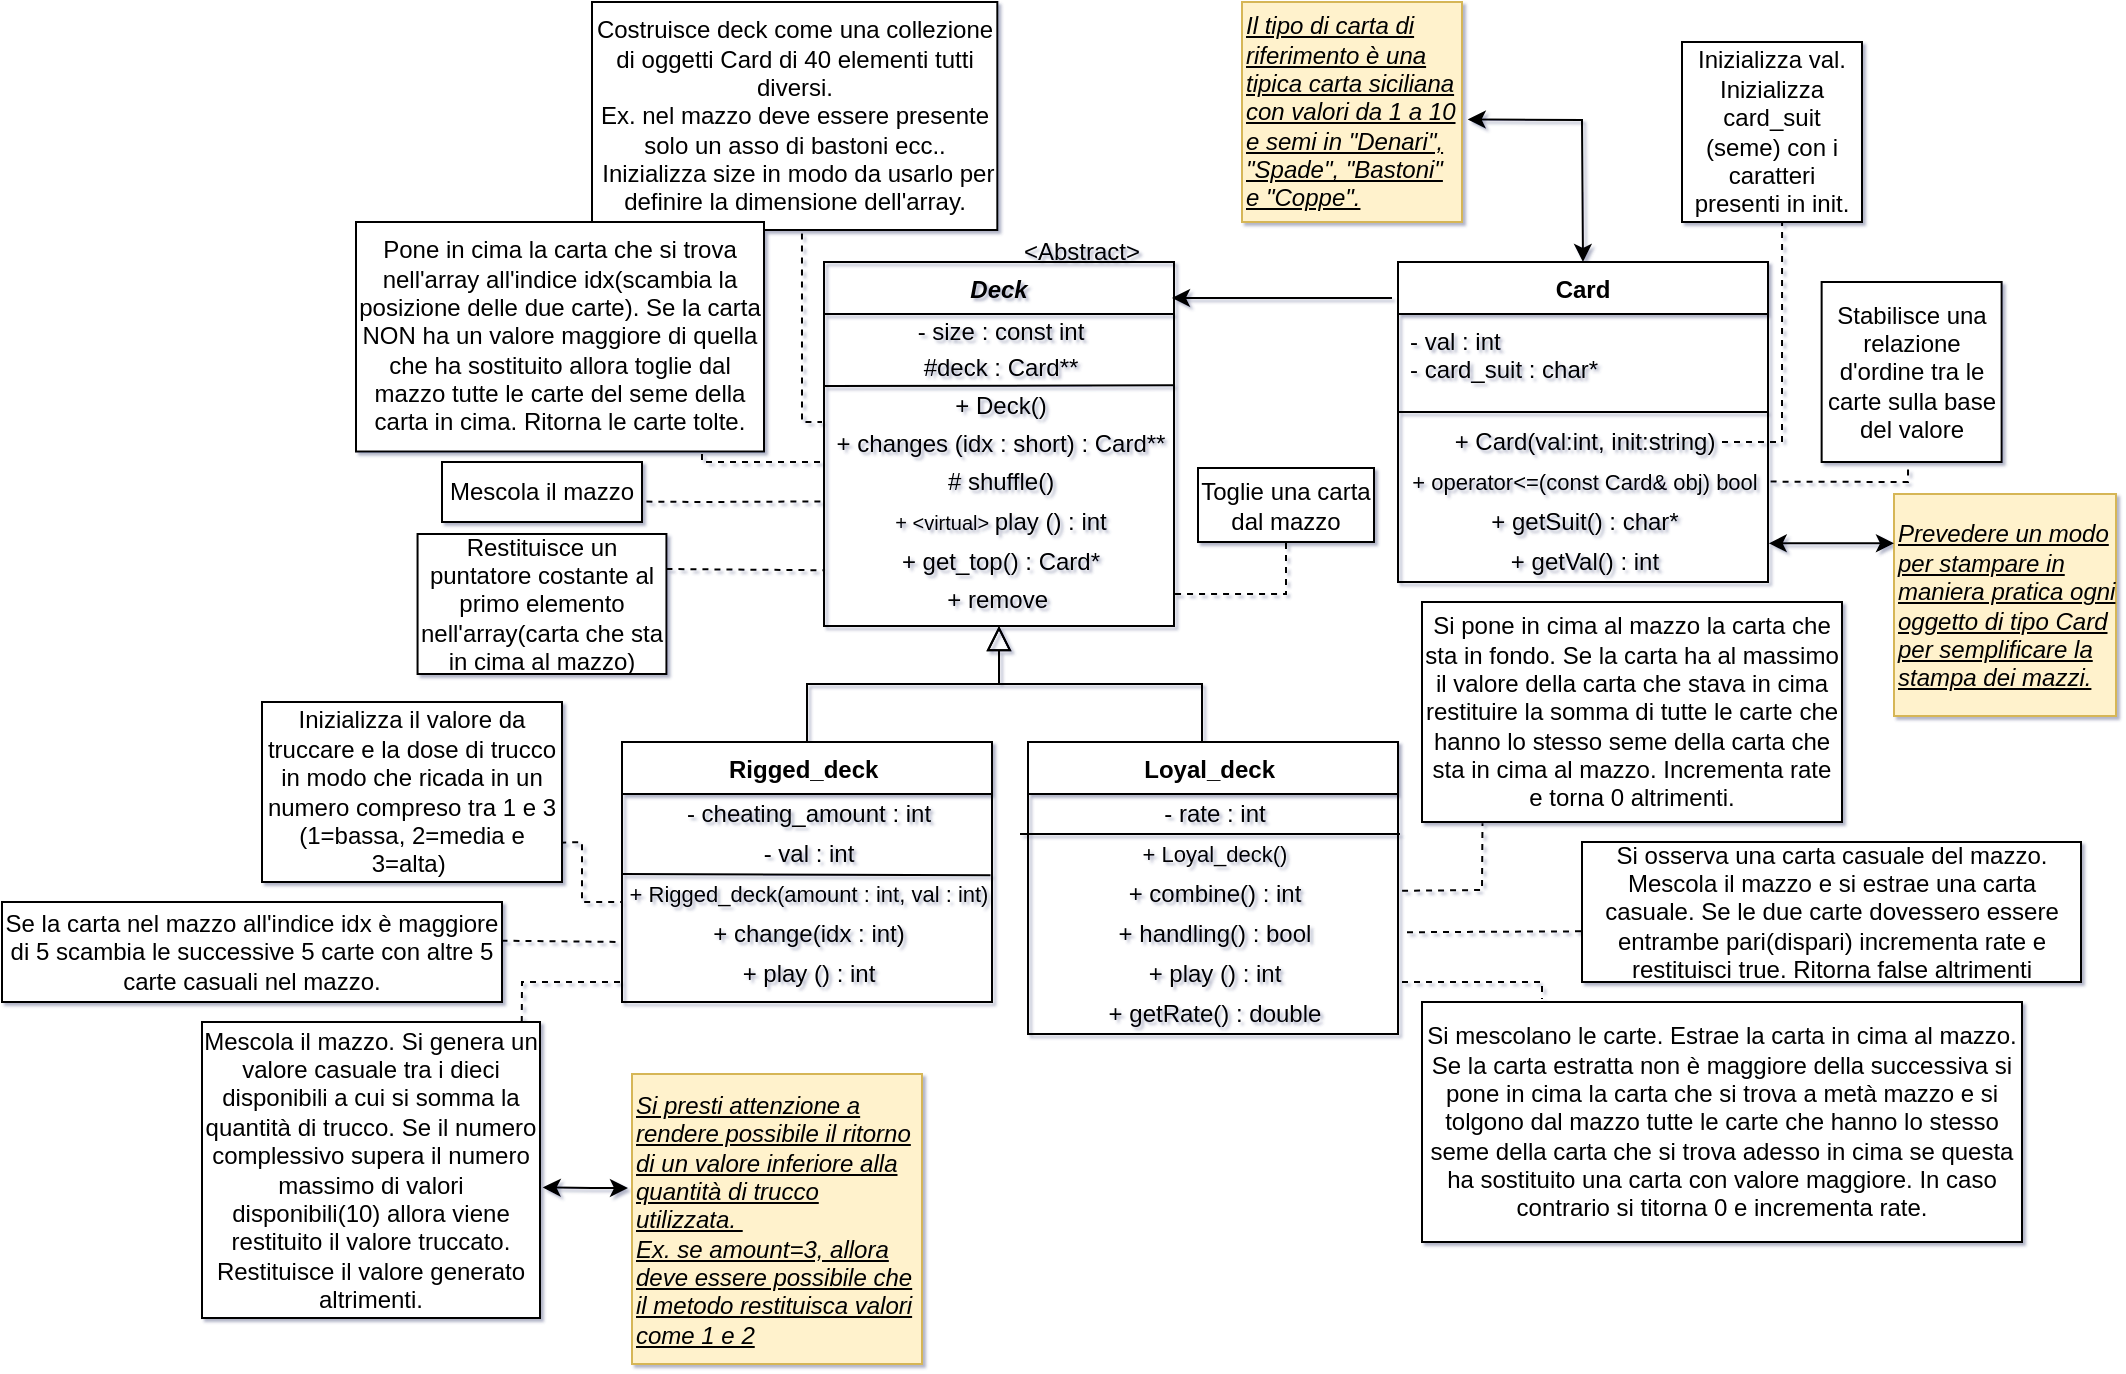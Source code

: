 <mxfile version="19.0.3" type="device"><diagram id="C5RBs43oDa-KdzZeNtuy" name="Page-1"><mxGraphModel dx="441" dy="1844" grid="0" gridSize="10" guides="1" tooltips="1" connect="1" arrows="1" fold="1" page="0" pageScale="1" pageWidth="1169" pageHeight="1654" background="none" math="0" shadow="1"><root><mxCell id="WIyWlLk6GJQsqaUBKTNV-0"/><mxCell id="WIyWlLk6GJQsqaUBKTNV-1" parent="WIyWlLk6GJQsqaUBKTNV-0"/><mxCell id="zkfFHV4jXpPFQw0GAbJ--0" value="Deck" style="swimlane;fontStyle=3;align=center;verticalAlign=top;childLayout=stackLayout;horizontal=1;startSize=26;horizontalStack=0;resizeParent=1;resizeLast=0;collapsible=1;marginBottom=0;rounded=0;shadow=0;strokeWidth=1;fillColor=none;" parent="WIyWlLk6GJQsqaUBKTNV-1" vertex="1"><mxGeometry x="476" y="-1460" width="175" height="182" as="geometry"><mxRectangle x="230" y="140" width="160" height="26" as="alternateBounds"/></mxGeometry></mxCell><mxCell id="eyawWgIpJ3xUC5jhZNnF-2" value="- size : const int" style="text;html=1;align=center;verticalAlign=middle;resizable=0;points=[];autosize=1;fillColor=none;rounded=0;" parent="zkfFHV4jXpPFQw0GAbJ--0" vertex="1"><mxGeometry y="26" width="175" height="18" as="geometry"/></mxCell><mxCell id="eyawWgIpJ3xUC5jhZNnF-6" value="#deck : Card**" style="text;html=1;align=center;verticalAlign=middle;resizable=0;points=[];autosize=1;fillColor=none;rounded=0;" parent="zkfFHV4jXpPFQw0GAbJ--0" vertex="1"><mxGeometry y="44" width="175" height="18" as="geometry"/></mxCell><mxCell id="PMT_DuQLZ0vraXcpzwZn-3" value="" style="endArrow=none;html=1;rounded=0;" parent="zkfFHV4jXpPFQw0GAbJ--0" edge="1"><mxGeometry width="50" height="50" relative="1" as="geometry"><mxPoint y="62" as="sourcePoint"/><mxPoint x="175" y="61.67" as="targetPoint"/></mxGeometry></mxCell><mxCell id="3FrZ2PRNK94XWwC5RIwO-0" value="+ Deck()" style="text;html=1;align=center;verticalAlign=middle;resizable=0;points=[];autosize=1;fillColor=none;rounded=0;" parent="zkfFHV4jXpPFQw0GAbJ--0" vertex="1"><mxGeometry y="62" width="175" height="20" as="geometry"/></mxCell><mxCell id="3FrZ2PRNK94XWwC5RIwO-16" value="+ changes (idx : short) : Card**" style="text;html=1;align=center;verticalAlign=middle;resizable=0;points=[];autosize=1;fillColor=none;rounded=0;" parent="zkfFHV4jXpPFQw0GAbJ--0" vertex="1"><mxGeometry y="82" width="175" height="18" as="geometry"/></mxCell><mxCell id="3FrZ2PRNK94XWwC5RIwO-8" value="# shuffle()" style="text;html=1;align=center;verticalAlign=middle;resizable=0;points=[];autosize=1;fillColor=none;rounded=0;" parent="zkfFHV4jXpPFQw0GAbJ--0" vertex="1"><mxGeometry y="100" width="175" height="20" as="geometry"/></mxCell><mxCell id="3FrZ2PRNK94XWwC5RIwO-10" value="&lt;font style=&quot;font-size: 10px;&quot;&gt;+ &amp;lt;virtual&amp;gt;&amp;nbsp;&lt;/font&gt;play () : int" style="text;html=1;align=center;verticalAlign=middle;resizable=0;points=[];autosize=1;fillColor=none;rounded=0;" parent="zkfFHV4jXpPFQw0GAbJ--0" vertex="1"><mxGeometry y="120" width="175" height="20" as="geometry"/></mxCell><mxCell id="3FrZ2PRNK94XWwC5RIwO-9" value="+ get_top() : Card*" style="text;html=1;align=center;verticalAlign=middle;resizable=0;points=[];autosize=1;fillColor=none;rounded=0;" parent="zkfFHV4jXpPFQw0GAbJ--0" vertex="1"><mxGeometry y="140" width="175" height="20" as="geometry"/></mxCell><mxCell id="MIJabQ9pSOo4VbCeQqy8-0" value="+ remove&amp;nbsp;" style="text;html=1;align=center;verticalAlign=middle;resizable=0;points=[];autosize=1;fillColor=none;rounded=0;" vertex="1" parent="zkfFHV4jXpPFQw0GAbJ--0"><mxGeometry y="160" width="175" height="18" as="geometry"/></mxCell><mxCell id="zkfFHV4jXpPFQw0GAbJ--6" value="Rigged_deck " style="swimlane;fontStyle=1;align=center;verticalAlign=top;childLayout=stackLayout;horizontal=1;startSize=26;horizontalStack=0;resizeParent=1;resizeLast=0;collapsible=1;marginBottom=0;rounded=0;shadow=0;strokeWidth=1;" parent="WIyWlLk6GJQsqaUBKTNV-1" vertex="1"><mxGeometry x="375" y="-1220" width="185" height="130" as="geometry"><mxRectangle x="130" y="380" width="160" height="26" as="alternateBounds"/></mxGeometry></mxCell><mxCell id="3FrZ2PRNK94XWwC5RIwO-22" value="- cheating_amount : int" style="text;html=1;align=center;verticalAlign=middle;resizable=0;points=[];autosize=1;strokeColor=none;fillColor=none;rounded=0;" parent="zkfFHV4jXpPFQw0GAbJ--6" vertex="1"><mxGeometry y="26" width="185" height="20" as="geometry"/></mxCell><mxCell id="3FrZ2PRNK94XWwC5RIwO-27" value="- val : int" style="text;html=1;align=center;verticalAlign=middle;resizable=0;points=[];autosize=1;strokeColor=none;fillColor=none;rounded=0;" parent="zkfFHV4jXpPFQw0GAbJ--6" vertex="1"><mxGeometry y="46" width="185" height="20" as="geometry"/></mxCell><mxCell id="IEKVEcuxTe4-gx0fKQA5-18" value="" style="endArrow=none;html=1;rounded=0;fontSize=12;entryX=0.996;entryY=0.033;entryDx=0;entryDy=0;entryPerimeter=0;" parent="zkfFHV4jXpPFQw0GAbJ--6" target="3FrZ2PRNK94XWwC5RIwO-26" edge="1"><mxGeometry width="50" height="50" relative="1" as="geometry"><mxPoint y="66" as="sourcePoint"/><mxPoint x="180" y="66" as="targetPoint"/></mxGeometry></mxCell><mxCell id="3FrZ2PRNK94XWwC5RIwO-26" value="&lt;font style=&quot;font-size: 11px;&quot;&gt;+ Rigged_deck(amount : int, val : int)&lt;/font&gt;" style="text;html=1;align=center;verticalAlign=middle;resizable=0;points=[];autosize=1;strokeColor=none;fillColor=none;rounded=0;" parent="zkfFHV4jXpPFQw0GAbJ--6" vertex="1"><mxGeometry y="66" width="185" height="20" as="geometry"/></mxCell><mxCell id="3FrZ2PRNK94XWwC5RIwO-37" value="+ change(idx : int)" style="text;html=1;align=center;verticalAlign=middle;resizable=0;points=[];autosize=1;strokeColor=none;fillColor=none;rounded=0;" parent="zkfFHV4jXpPFQw0GAbJ--6" vertex="1"><mxGeometry y="86" width="185" height="20" as="geometry"/></mxCell><mxCell id="3FrZ2PRNK94XWwC5RIwO-38" value="+ play () : int" style="text;html=1;align=center;verticalAlign=middle;resizable=0;points=[];autosize=1;strokeColor=none;fillColor=none;rounded=0;" parent="zkfFHV4jXpPFQw0GAbJ--6" vertex="1"><mxGeometry y="106" width="185" height="20" as="geometry"/></mxCell><mxCell id="zkfFHV4jXpPFQw0GAbJ--12" value="" style="endArrow=block;endSize=10;endFill=0;shadow=0;strokeWidth=1;rounded=0;edgeStyle=elbowEdgeStyle;elbow=vertical;" parent="WIyWlLk6GJQsqaUBKTNV-1" source="zkfFHV4jXpPFQw0GAbJ--6" target="zkfFHV4jXpPFQw0GAbJ--0" edge="1"><mxGeometry width="160" relative="1" as="geometry"><mxPoint x="455" y="-1377" as="sourcePoint"/><mxPoint x="455" y="-1377" as="targetPoint"/></mxGeometry></mxCell><mxCell id="IEKVEcuxTe4-gx0fKQA5-7" style="edgeStyle=orthogonalEdgeStyle;rounded=0;orthogonalLoop=1;jettySize=auto;html=1;exitX=1;exitY=1;exitDx=0;exitDy=0;fontSize=12;" parent="WIyWlLk6GJQsqaUBKTNV-1" edge="1"><mxGeometry relative="1" as="geometry"><mxPoint x="745.048" y="-1099.857" as="targetPoint"/><mxPoint x="745" y="-1100" as="sourcePoint"/></mxGeometry></mxCell><mxCell id="zkfFHV4jXpPFQw0GAbJ--16" value="" style="endArrow=block;endSize=10;endFill=0;shadow=0;strokeWidth=1;rounded=0;edgeStyle=elbowEdgeStyle;elbow=vertical;" parent="WIyWlLk6GJQsqaUBKTNV-1" target="zkfFHV4jXpPFQw0GAbJ--0" edge="1"><mxGeometry width="160" relative="1" as="geometry"><mxPoint x="665" y="-1220" as="sourcePoint"/><mxPoint x="565" y="-1309" as="targetPoint"/></mxGeometry></mxCell><mxCell id="zkfFHV4jXpPFQw0GAbJ--17" value="Card" style="swimlane;fontStyle=1;align=center;verticalAlign=top;childLayout=stackLayout;horizontal=1;startSize=26;horizontalStack=0;resizeParent=1;resizeLast=0;collapsible=1;marginBottom=0;rounded=0;shadow=0;strokeWidth=1;" parent="WIyWlLk6GJQsqaUBKTNV-1" vertex="1"><mxGeometry x="763" y="-1460" width="185" height="160" as="geometry"><mxRectangle x="550" y="140" width="160" height="26" as="alternateBounds"/></mxGeometry></mxCell><mxCell id="zkfFHV4jXpPFQw0GAbJ--18" value="- val : int&#10;- card_suit : char*" style="text;align=left;verticalAlign=top;spacingLeft=4;spacingRight=4;overflow=hidden;rotatable=0;points=[[0,0.5],[1,0.5]];portConstraint=eastwest;rounded=0;" parent="zkfFHV4jXpPFQw0GAbJ--17" vertex="1"><mxGeometry y="26" width="185" height="44" as="geometry"/></mxCell><mxCell id="zkfFHV4jXpPFQw0GAbJ--23" value="" style="line;html=1;strokeWidth=1;align=left;verticalAlign=middle;spacingTop=-1;spacingLeft=3;spacingRight=3;rotatable=0;labelPosition=right;points=[];portConstraint=eastwest;rounded=0;" parent="zkfFHV4jXpPFQw0GAbJ--17" vertex="1"><mxGeometry y="70" width="185" height="10" as="geometry"/></mxCell><mxCell id="KTWqHYUHQlhUcs9uepsn-0" value="+ Card(val:int, init:string)" style="text;html=1;align=center;verticalAlign=middle;resizable=0;points=[];autosize=1;strokeColor=none;fillColor=none;rounded=0;" parent="zkfFHV4jXpPFQw0GAbJ--17" vertex="1"><mxGeometry y="80" width="185" height="20" as="geometry"/></mxCell><mxCell id="KTWqHYUHQlhUcs9uepsn-10" value="&lt;font style=&quot;font-size: 11px;&quot;&gt;+ operator&amp;lt;=(const Card&amp;amp; obj) bool&lt;/font&gt;" style="text;html=1;align=center;verticalAlign=middle;resizable=0;points=[];autosize=1;strokeColor=none;fillColor=none;rounded=0;" parent="zkfFHV4jXpPFQw0GAbJ--17" vertex="1"><mxGeometry y="100" width="185" height="20" as="geometry"/></mxCell><mxCell id="KTWqHYUHQlhUcs9uepsn-11" value="+ getSuit() : char*" style="text;html=1;align=center;verticalAlign=middle;resizable=0;points=[];autosize=1;strokeColor=none;fillColor=none;rounded=0;" parent="zkfFHV4jXpPFQw0GAbJ--17" vertex="1"><mxGeometry y="120" width="185" height="20" as="geometry"/></mxCell><mxCell id="eyawWgIpJ3xUC5jhZNnF-1" value="&lt;font style=&quot;font-size: 12px;&quot;&gt;+ getVal() : int&lt;/font&gt;" style="text;html=1;align=center;verticalAlign=middle;resizable=0;points=[];autosize=1;strokeColor=none;fillColor=none;rounded=0;" parent="zkfFHV4jXpPFQw0GAbJ--17" vertex="1"><mxGeometry y="140" width="185" height="20" as="geometry"/></mxCell><mxCell id="KTWqHYUHQlhUcs9uepsn-1" value="Inizializza val.&lt;br&gt;Inizializza card_suit (seme) con i caratteri presenti in init." style="whiteSpace=wrap;html=1;aspect=fixed;rounded=0;" parent="WIyWlLk6GJQsqaUBKTNV-1" vertex="1"><mxGeometry x="905" y="-1570" width="90" height="90" as="geometry"/></mxCell><mxCell id="KTWqHYUHQlhUcs9uepsn-3" value="" style="endArrow=none;dashed=1;html=1;rounded=0;entryX=0.556;entryY=1;entryDx=0;entryDy=0;entryPerimeter=0;" parent="WIyWlLk6GJQsqaUBKTNV-1" target="KTWqHYUHQlhUcs9uepsn-1" edge="1"><mxGeometry width="50" height="50" relative="1" as="geometry"><mxPoint x="925" y="-1370" as="sourcePoint"/><mxPoint x="955" y="-1400" as="targetPoint"/><Array as="points"><mxPoint x="955" y="-1370"/></Array></mxGeometry></mxCell><mxCell id="KTWqHYUHQlhUcs9uepsn-12" value="Stabilisce una relazione d'ordine tra le carte sulla base del valore" style="whiteSpace=wrap;html=1;aspect=fixed;rounded=0;" parent="WIyWlLk6GJQsqaUBKTNV-1" vertex="1"><mxGeometry x="974.82" y="-1450" width="90" height="90" as="geometry"/></mxCell><mxCell id="KTWqHYUHQlhUcs9uepsn-13" value="" style="endArrow=none;dashed=1;html=1;rounded=0;exitX=1.007;exitY=0.49;exitDx=0;exitDy=0;exitPerimeter=0;entryX=0.48;entryY=1.026;entryDx=0;entryDy=0;entryPerimeter=0;" parent="WIyWlLk6GJQsqaUBKTNV-1" source="KTWqHYUHQlhUcs9uepsn-10" target="KTWqHYUHQlhUcs9uepsn-12" edge="1"><mxGeometry width="50" height="50" relative="1" as="geometry"><mxPoint x="941.999" y="-1210.2" as="sourcePoint"/><mxPoint x="1014.82" y="-1230" as="targetPoint"/><Array as="points"><mxPoint x="1018" y="-1350"/></Array></mxGeometry></mxCell><mxCell id="eyawWgIpJ3xUC5jhZNnF-4" value="" style="endArrow=classic;html=1;rounded=0;" parent="WIyWlLk6GJQsqaUBKTNV-1" edge="1"><mxGeometry width="50" height="50" relative="1" as="geometry"><mxPoint x="760" y="-1442" as="sourcePoint"/><mxPoint x="650" y="-1442" as="targetPoint"/><Array as="points"/></mxGeometry></mxCell><mxCell id="eyawWgIpJ3xUC5jhZNnF-5" value="&amp;lt;Abstract&amp;gt;" style="text;html=1;strokeColor=none;fillColor=none;align=center;verticalAlign=middle;whiteSpace=wrap;rounded=0;" parent="WIyWlLk6GJQsqaUBKTNV-1" vertex="1"><mxGeometry x="575" y="-1480" width="60" height="30" as="geometry"/></mxCell><mxCell id="3FrZ2PRNK94XWwC5RIwO-1" value="" style="endArrow=none;dashed=1;html=1;rounded=0;exitX=0.518;exitY=1.015;exitDx=0;exitDy=0;exitPerimeter=0;" parent="WIyWlLk6GJQsqaUBKTNV-1" source="3FrZ2PRNK94XWwC5RIwO-2" edge="1"><mxGeometry width="50" height="50" relative="1" as="geometry"><mxPoint x="435" y="-1420" as="sourcePoint"/><mxPoint x="475" y="-1380" as="targetPoint"/><Array as="points"><mxPoint x="465" y="-1380"/></Array></mxGeometry></mxCell><mxCell id="3FrZ2PRNK94XWwC5RIwO-2" value="Costruisce deck come una collezione di oggetti Card di 40 elementi tutti diversi.&lt;br&gt;Ex. nel mazzo deve essere presente solo un asso di bastoni ecc..&lt;br&gt;&amp;nbsp;Inizializza size in modo da usarlo per definire la dimensione dell'array." style="whiteSpace=wrap;html=1;aspect=fixed;rounded=0;" parent="WIyWlLk6GJQsqaUBKTNV-1" vertex="1"><mxGeometry x="360" y="-1590" width="202.67" height="114.01" as="geometry"/></mxCell><mxCell id="3FrZ2PRNK94XWwC5RIwO-4" value="&lt;div style=&quot;&quot;&gt;&lt;u style=&quot;background-color: initial;&quot;&gt;&lt;i&gt;Il tipo di carta di riferimento è una tipica carta siciliana con valori da 1 a 10 e semi in &quot;Denari&quot;, &quot;Spade&quot;, &quot;Bastoni&quot; e &quot;Coppe&quot;.&lt;/i&gt;&lt;/u&gt;&lt;/div&gt;" style="whiteSpace=wrap;html=1;aspect=fixed;align=left;rounded=0;fillColor=#fff2cc;strokeColor=#d6b656;" parent="WIyWlLk6GJQsqaUBKTNV-1" vertex="1"><mxGeometry x="685" y="-1590" width="110" height="110" as="geometry"/></mxCell><mxCell id="3FrZ2PRNK94XWwC5RIwO-6" value="" style="endArrow=classic;startArrow=classic;html=1;rounded=0;exitX=0.5;exitY=0;exitDx=0;exitDy=0;entryX=1.026;entryY=0.534;entryDx=0;entryDy=0;entryPerimeter=0;" parent="WIyWlLk6GJQsqaUBKTNV-1" source="zkfFHV4jXpPFQw0GAbJ--17" target="3FrZ2PRNK94XWwC5RIwO-4" edge="1"><mxGeometry width="50" height="50" relative="1" as="geometry"><mxPoint x="855" y="-1480" as="sourcePoint"/><mxPoint x="905" y="-1530" as="targetPoint"/><Array as="points"><mxPoint x="855" y="-1531"/></Array></mxGeometry></mxCell><mxCell id="3FrZ2PRNK94XWwC5RIwO-11" value="" style="endArrow=none;dashed=1;html=1;rounded=0;entryX=0;entryY=0.7;entryDx=0;entryDy=0;entryPerimeter=0;" parent="WIyWlLk6GJQsqaUBKTNV-1" edge="1"><mxGeometry width="50" height="50" relative="1" as="geometry"><mxPoint x="415" y="-1370" as="sourcePoint"/><mxPoint x="475" y="-1360" as="targetPoint"/><Array as="points"><mxPoint x="415" y="-1360"/></Array></mxGeometry></mxCell><mxCell id="3FrZ2PRNK94XWwC5RIwO-12" value="Pone in cima la carta che si trova nell'array all'indice idx(scambia la posizione delle due carte). Se la carta NON ha un valore maggiore di quella che ha sostituito allora toglie dal mazzo tutte le carte del seme della carta in cima. Ritorna le carte tolte." style="whiteSpace=wrap;html=1;aspect=fixed;rounded=0;" parent="WIyWlLk6GJQsqaUBKTNV-1" vertex="1"><mxGeometry x="242" y="-1480" width="204" height="114.76" as="geometry"/></mxCell><mxCell id="3FrZ2PRNK94XWwC5RIwO-14" value="Mescola il mazzo" style="rounded=0;whiteSpace=wrap;html=1;" parent="WIyWlLk6GJQsqaUBKTNV-1" vertex="1"><mxGeometry x="285" y="-1360" width="100" height="30" as="geometry"/></mxCell><mxCell id="3FrZ2PRNK94XWwC5RIwO-15" value="" style="endArrow=none;dashed=1;html=1;rounded=0;exitX=1.022;exitY=0.66;exitDx=0;exitDy=0;exitPerimeter=0;entryX=-0.002;entryY=0.986;entryDx=0;entryDy=0;entryPerimeter=0;" parent="WIyWlLk6GJQsqaUBKTNV-1" source="3FrZ2PRNK94XWwC5RIwO-14" edge="1" target="3FrZ2PRNK94XWwC5RIwO-8"><mxGeometry width="50" height="50" relative="1" as="geometry"><mxPoint x="415" y="-1350" as="sourcePoint"/><mxPoint x="475" y="-1341" as="targetPoint"/><Array as="points"><mxPoint x="415" y="-1340"/></Array></mxGeometry></mxCell><mxCell id="3FrZ2PRNK94XWwC5RIwO-18" value="Restituisce un puntatore costante al primo elemento nell'array(carta che sta in cima al mazzo)" style="whiteSpace=wrap;html=1;aspect=fixed;rounded=0;" parent="WIyWlLk6GJQsqaUBKTNV-1" vertex="1"><mxGeometry x="272.78" y="-1324" width="124.44" height="70" as="geometry"/></mxCell><mxCell id="3FrZ2PRNK94XWwC5RIwO-19" value="" style="endArrow=none;dashed=1;html=1;rounded=0;entryX=0.003;entryY=0.707;entryDx=0;entryDy=0;entryPerimeter=0;exitX=1;exitY=0.25;exitDx=0;exitDy=0;" parent="WIyWlLk6GJQsqaUBKTNV-1" source="3FrZ2PRNK94XWwC5RIwO-18" target="3FrZ2PRNK94XWwC5RIwO-9" edge="1"><mxGeometry width="50" height="50" relative="1" as="geometry"><mxPoint x="405" y="-1300" as="sourcePoint"/><mxPoint x="485" y="-1330" as="targetPoint"/><Array as="points"/></mxGeometry></mxCell><mxCell id="3FrZ2PRNK94XWwC5RIwO-31" value="" style="endArrow=none;dashed=1;html=1;rounded=0;entryX=0;entryY=0.7;entryDx=0;entryDy=0;entryPerimeter=0;exitX=0.994;exitY=0.782;exitDx=0;exitDy=0;exitPerimeter=0;" parent="WIyWlLk6GJQsqaUBKTNV-1" source="3FrZ2PRNK94XWwC5RIwO-34" target="3FrZ2PRNK94XWwC5RIwO-26" edge="1"><mxGeometry width="50" height="50" relative="1" as="geometry"><mxPoint x="252.503" y="-1231.18" as="sourcePoint"/><mxPoint x="399.44" y="-1220" as="targetPoint"/><Array as="points"><mxPoint x="355" y="-1170"/><mxPoint x="355" y="-1140"/></Array></mxGeometry></mxCell><mxCell id="3FrZ2PRNK94XWwC5RIwO-34" value="Inizializza il valore da truccare e la dose di trucco in modo che ricada in un numero compreso tra 1 e 3 (1=bassa, 2=media e 3=alta)&amp;nbsp;" style="rounded=0;whiteSpace=wrap;html=1;" parent="WIyWlLk6GJQsqaUBKTNV-1" vertex="1"><mxGeometry x="195" y="-1240" width="150" height="90" as="geometry"/></mxCell><mxCell id="IEKVEcuxTe4-gx0fKQA5-0" value="Mescola il mazzo. Si genera un valore casuale tra i dieci disponibili a cui si somma la quantità di trucco. Se il numero complessivo supera il numero massimo di valori disponibili(10) allora viene restituito il valore truccato. Restituisce il valore generato altrimenti." style="rounded=0;whiteSpace=wrap;html=1;" parent="WIyWlLk6GJQsqaUBKTNV-1" vertex="1"><mxGeometry x="165" y="-1080" width="169" height="148" as="geometry"/></mxCell><mxCell id="IEKVEcuxTe4-gx0fKQA5-1" value="" style="endArrow=none;dashed=1;html=1;rounded=0;fontSize=11;exitX=0.946;exitY=0;exitDx=0;exitDy=0;exitPerimeter=0;entryX=0;entryY=0.7;entryDx=0;entryDy=0;entryPerimeter=0;" parent="WIyWlLk6GJQsqaUBKTNV-1" source="IEKVEcuxTe4-gx0fKQA5-0" target="3FrZ2PRNK94XWwC5RIwO-38" edge="1"><mxGeometry width="50" height="50" relative="1" as="geometry"><mxPoint x="405" y="-1140" as="sourcePoint"/><mxPoint x="455" y="-1190" as="targetPoint"/><Array as="points"><mxPoint x="325" y="-1100"/></Array></mxGeometry></mxCell><mxCell id="IEKVEcuxTe4-gx0fKQA5-2" value="Si mescolano le carte. Estrae la carta in cima al mazzo. Se la carta estratta non è maggiore della successiva si pone in cima la carta che si trova a metà mazzo e si tolgono dal mazzo tutte le carte che hanno lo stesso seme della carta che si trova adesso in cima se questa ha sostituito una carta con valore maggiore. In caso contrario si titorna 0 e incrementa rate." style="rounded=0;whiteSpace=wrap;html=1;" parent="WIyWlLk6GJQsqaUBKTNV-1" vertex="1"><mxGeometry x="775" y="-1090" width="300" height="120" as="geometry"/></mxCell><mxCell id="IEKVEcuxTe4-gx0fKQA5-5" value="Se la carta nel mazzo all'indice idx è maggiore di 5 scambia le successive 5 carte con altre 5 carte casuali nel mazzo." style="rounded=0;whiteSpace=wrap;html=1;" parent="WIyWlLk6GJQsqaUBKTNV-1" vertex="1"><mxGeometry x="65" y="-1140" width="250" height="50" as="geometry"/></mxCell><mxCell id="IEKVEcuxTe4-gx0fKQA5-6" value="" style="endArrow=none;dashed=1;html=1;rounded=0;fontSize=11;exitX=0.999;exitY=0.387;exitDx=0;exitDy=0;exitPerimeter=0;entryX=0;entryY=0.7;entryDx=0;entryDy=0;entryPerimeter=0;" parent="WIyWlLk6GJQsqaUBKTNV-1" source="IEKVEcuxTe4-gx0fKQA5-5" target="3FrZ2PRNK94XWwC5RIwO-37" edge="1"><mxGeometry width="50" height="50" relative="1" as="geometry"><mxPoint x="255" y="-1140" as="sourcePoint"/><mxPoint x="305" y="-1190" as="targetPoint"/></mxGeometry></mxCell><mxCell id="IEKVEcuxTe4-gx0fKQA5-9" value="Loyal_deck " style="swimlane;fontStyle=1;align=center;verticalAlign=top;childLayout=stackLayout;horizontal=1;startSize=26;horizontalStack=0;resizeParent=1;resizeLast=0;collapsible=1;marginBottom=0;rounded=0;shadow=0;strokeWidth=1;" parent="WIyWlLk6GJQsqaUBKTNV-1" vertex="1"><mxGeometry x="578" y="-1220" width="185" height="146" as="geometry"><mxRectangle x="130" y="380" width="160" height="26" as="alternateBounds"/></mxGeometry></mxCell><mxCell id="IEKVEcuxTe4-gx0fKQA5-10" value="- rate : int" style="text;html=1;align=center;verticalAlign=middle;resizable=0;points=[];autosize=1;strokeColor=none;fillColor=none;rounded=0;" parent="IEKVEcuxTe4-gx0fKQA5-9" vertex="1"><mxGeometry y="26" width="185" height="20" as="geometry"/></mxCell><mxCell id="IEKVEcuxTe4-gx0fKQA5-19" value="" style="endArrow=none;html=1;rounded=0;fontSize=12;" parent="IEKVEcuxTe4-gx0fKQA5-9" edge="1"><mxGeometry width="50" height="50" relative="1" as="geometry"><mxPoint x="-4" y="46" as="sourcePoint"/><mxPoint x="186" y="46" as="targetPoint"/></mxGeometry></mxCell><mxCell id="IEKVEcuxTe4-gx0fKQA5-12" value="&lt;font style=&quot;font-size: 11px;&quot;&gt;+ Loyal_deck()&lt;/font&gt;" style="text;html=1;align=center;verticalAlign=middle;resizable=0;points=[];autosize=1;strokeColor=none;fillColor=none;rounded=0;" parent="IEKVEcuxTe4-gx0fKQA5-9" vertex="1"><mxGeometry y="46" width="185" height="20" as="geometry"/></mxCell><mxCell id="IEKVEcuxTe4-gx0fKQA5-13" value="+ combine() : int" style="text;html=1;align=center;verticalAlign=middle;resizable=0;points=[];autosize=1;strokeColor=none;fillColor=none;rounded=0;" parent="IEKVEcuxTe4-gx0fKQA5-9" vertex="1"><mxGeometry y="66" width="185" height="20" as="geometry"/></mxCell><mxCell id="IEKVEcuxTe4-gx0fKQA5-15" value="+ handling() : bool" style="text;html=1;align=center;verticalAlign=middle;resizable=0;points=[];autosize=1;strokeColor=none;fillColor=none;rounded=0;" parent="IEKVEcuxTe4-gx0fKQA5-9" vertex="1"><mxGeometry y="86" width="185" height="20" as="geometry"/></mxCell><mxCell id="IEKVEcuxTe4-gx0fKQA5-14" value="+ play () : int" style="text;html=1;align=center;verticalAlign=middle;resizable=0;points=[];autosize=1;strokeColor=none;fillColor=none;rounded=0;" parent="IEKVEcuxTe4-gx0fKQA5-9" vertex="1"><mxGeometry y="106" width="185" height="20" as="geometry"/></mxCell><mxCell id="IEKVEcuxTe4-gx0fKQA5-21" value="+ getRate() : double" style="text;html=1;align=center;verticalAlign=middle;resizable=0;points=[];autosize=1;strokeColor=none;fillColor=none;rounded=0;" parent="IEKVEcuxTe4-gx0fKQA5-9" vertex="1"><mxGeometry y="126" width="185" height="20" as="geometry"/></mxCell><mxCell id="IEKVEcuxTe4-gx0fKQA5-20" value="" style="endArrow=none;dashed=1;html=1;rounded=0;fontSize=12;entryX=0.2;entryY=-0.012;entryDx=0;entryDy=0;entryPerimeter=0;" parent="WIyWlLk6GJQsqaUBKTNV-1" target="IEKVEcuxTe4-gx0fKQA5-2" edge="1"><mxGeometry width="50" height="50" relative="1" as="geometry"><mxPoint x="765" y="-1100" as="sourcePoint"/><mxPoint x="833.34" y="-1085.66" as="targetPoint"/><Array as="points"><mxPoint x="835" y="-1100"/></Array></mxGeometry></mxCell><mxCell id="IEKVEcuxTe4-gx0fKQA5-22" value="Si pone in cima al mazzo la carta che sta in fondo. Se la carta ha al massimo il valore della carta che stava in cima restituire la somma di tutte le carte che hanno lo stesso seme della carta che sta in cima al mazzo. Incrementa rate e torna&amp;nbsp;0 altrimenti." style="rounded=0;whiteSpace=wrap;html=1;" parent="WIyWlLk6GJQsqaUBKTNV-1" vertex="1"><mxGeometry x="775" y="-1290" width="210" height="110" as="geometry"/></mxCell><mxCell id="IEKVEcuxTe4-gx0fKQA5-23" value="" style="endArrow=none;dashed=1;html=1;rounded=0;fontSize=12;exitX=1.011;exitY=0.42;exitDx=0;exitDy=0;exitPerimeter=0;entryX=0.144;entryY=1.006;entryDx=0;entryDy=0;entryPerimeter=0;" parent="WIyWlLk6GJQsqaUBKTNV-1" source="IEKVEcuxTe4-gx0fKQA5-13" target="IEKVEcuxTe4-gx0fKQA5-22" edge="1"><mxGeometry width="50" height="50" relative="1" as="geometry"><mxPoint x="775" y="-1220" as="sourcePoint"/><mxPoint x="825" y="-1270" as="targetPoint"/><Array as="points"><mxPoint x="805" y="-1146"/></Array></mxGeometry></mxCell><mxCell id="IEKVEcuxTe4-gx0fKQA5-25" value="Si osserva una carta casuale del mazzo. Mescola il mazzo e si estrae una carta casuale. Se le due carte dovessero essere entrambe pari(dispari) incrementa rate e restituisci true. Ritorna false altrimenti" style="rounded=0;whiteSpace=wrap;html=1;fontSize=12;" parent="WIyWlLk6GJQsqaUBKTNV-1" vertex="1"><mxGeometry x="855" y="-1170" width="249.5" height="70" as="geometry"/></mxCell><mxCell id="IEKVEcuxTe4-gx0fKQA5-26" value="" style="endArrow=none;dashed=1;html=1;rounded=0;fontSize=12;exitX=-0.002;exitY=0.638;exitDx=0;exitDy=0;exitPerimeter=0;entryX=1.011;entryY=0.46;entryDx=0;entryDy=0;entryPerimeter=0;" parent="WIyWlLk6GJQsqaUBKTNV-1" source="IEKVEcuxTe4-gx0fKQA5-25" target="IEKVEcuxTe4-gx0fKQA5-15" edge="1"><mxGeometry width="50" height="50" relative="1" as="geometry"><mxPoint x="715" y="-1070" as="sourcePoint"/><mxPoint x="805" y="-1140" as="targetPoint"/><Array as="points"><mxPoint x="785" y="-1125"/></Array></mxGeometry></mxCell><mxCell id="PMT_DuQLZ0vraXcpzwZn-1" value="&lt;div style=&quot;&quot;&gt;&lt;u style=&quot;background-color: initial;&quot;&gt;&lt;i&gt;Si presti attenzione a rendere possibile il ritorno di un valore inferiore alla quantità di trucco utilizzata.&amp;nbsp;&lt;/i&gt;&lt;/u&gt;&lt;/div&gt;&lt;div style=&quot;&quot;&gt;&lt;u style=&quot;background-color: initial;&quot;&gt;&lt;i&gt;Ex. se amount=3, allora deve essere possibile che il metodo restituisca valori come 1 e 2&lt;/i&gt;&lt;/u&gt;&lt;/div&gt;" style="whiteSpace=wrap;html=1;aspect=fixed;align=left;rounded=0;fillColor=#fff2cc;strokeColor=#d6b656;" parent="WIyWlLk6GJQsqaUBKTNV-1" vertex="1"><mxGeometry x="380" y="-1054" width="145" height="145" as="geometry"/></mxCell><mxCell id="PMT_DuQLZ0vraXcpzwZn-2" value="" style="endArrow=classic;startArrow=classic;html=1;rounded=0;exitX=1.008;exitY=0.559;exitDx=0;exitDy=0;exitPerimeter=0;" parent="WIyWlLk6GJQsqaUBKTNV-1" source="IEKVEcuxTe4-gx0fKQA5-0" edge="1"><mxGeometry width="50" height="50" relative="1" as="geometry"><mxPoint x="548.5" y="-944" as="sourcePoint"/><mxPoint x="378" y="-997" as="targetPoint"/><Array as="points"><mxPoint x="360" y="-997"/></Array></mxGeometry></mxCell><mxCell id="5eayaUIJh9jTOYojGSfZ-0" value="&lt;div style=&quot;&quot;&gt;&lt;u style=&quot;background-color: initial;&quot;&gt;&lt;i&gt;Prevedere un modo per stampare in maniera pratica ogni oggetto di tipo Card per semplificare la stampa dei mazzi.&lt;/i&gt;&lt;/u&gt;&lt;/div&gt;" style="whiteSpace=wrap;html=1;aspect=fixed;align=left;rounded=0;fillColor=#fff2cc;strokeColor=#d6b656;" parent="WIyWlLk6GJQsqaUBKTNV-1" vertex="1"><mxGeometry x="1011" y="-1344" width="111" height="111" as="geometry"/></mxCell><mxCell id="5eayaUIJh9jTOYojGSfZ-1" value="" style="endArrow=classic;startArrow=classic;html=1;rounded=0;exitX=1.002;exitY=0.033;exitDx=0;exitDy=0;exitPerimeter=0;entryX=0;entryY=0.222;entryDx=0;entryDy=0;entryPerimeter=0;" parent="WIyWlLk6GJQsqaUBKTNV-1" source="eyawWgIpJ3xUC5jhZNnF-1" target="5eayaUIJh9jTOYojGSfZ-0" edge="1"><mxGeometry width="50" height="50" relative="1" as="geometry"><mxPoint x="943" y="-1191" as="sourcePoint"/><mxPoint x="1010" y="-1321" as="targetPoint"/></mxGeometry></mxCell><mxCell id="MIJabQ9pSOo4VbCeQqy8-1" value="Toglie una carta dal mazzo" style="rounded=0;whiteSpace=wrap;html=1;" vertex="1" parent="WIyWlLk6GJQsqaUBKTNV-1"><mxGeometry x="663" y="-1357" width="88" height="37" as="geometry"/></mxCell><mxCell id="MIJabQ9pSOo4VbCeQqy8-2" value="" style="endArrow=none;dashed=1;html=1;rounded=0;exitX=1.003;exitY=0.333;exitDx=0;exitDy=0;exitPerimeter=0;entryX=0.5;entryY=1;entryDx=0;entryDy=0;" edge="1" parent="WIyWlLk6GJQsqaUBKTNV-1" source="MIJabQ9pSOo4VbCeQqy8-0" target="MIJabQ9pSOo4VbCeQqy8-1"><mxGeometry width="50" height="50" relative="1" as="geometry"><mxPoint x="637" y="-1347" as="sourcePoint"/><mxPoint x="687" y="-1397" as="targetPoint"/><Array as="points"><mxPoint x="707" y="-1294"/></Array></mxGeometry></mxCell></root></mxGraphModel></diagram></mxfile>